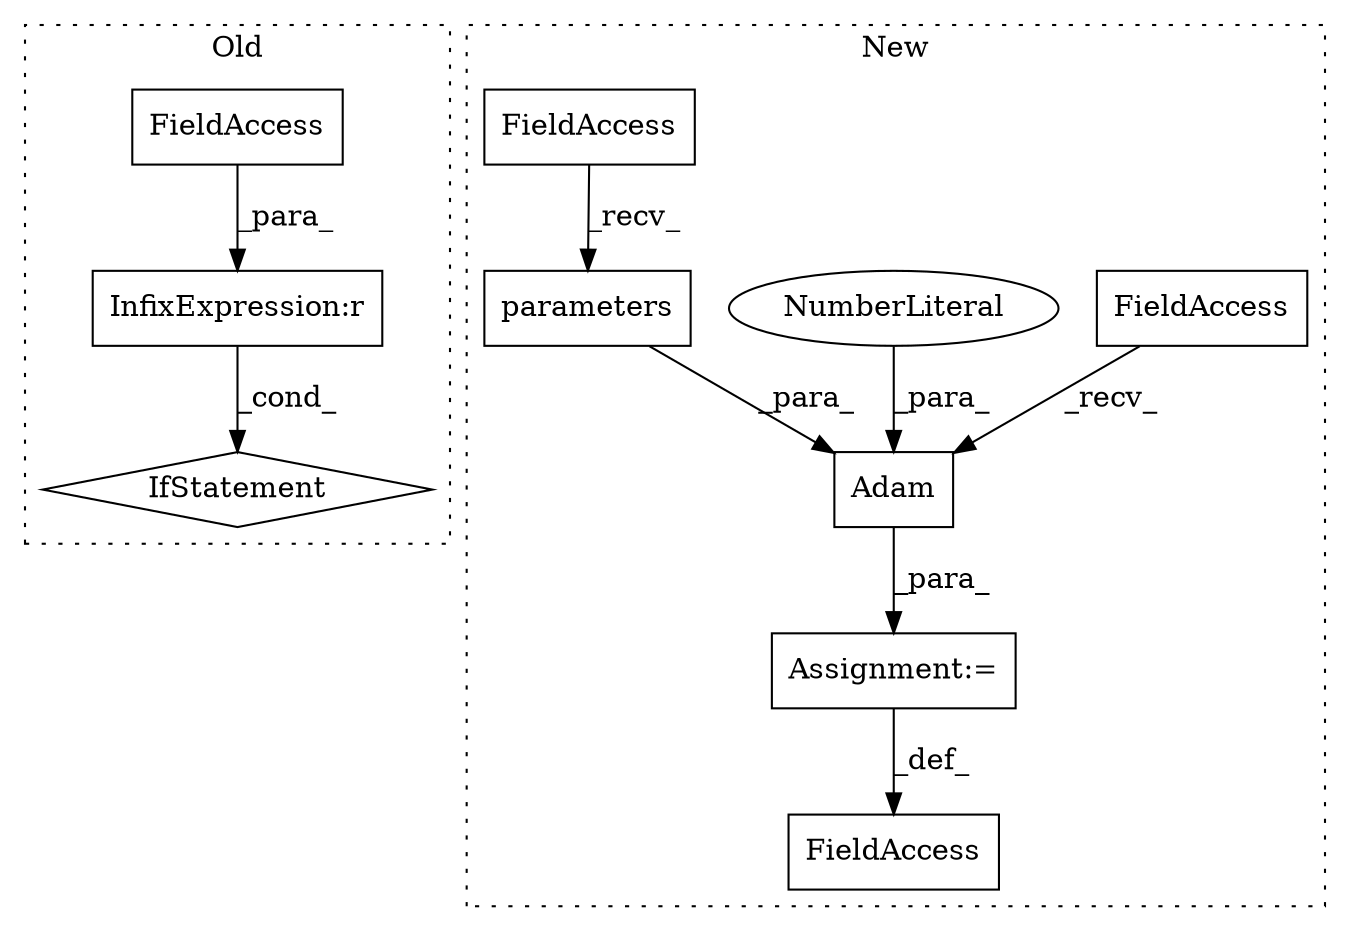 digraph G {
subgraph cluster0 {
1 [label="IfStatement" a="25" s="2299,2316" l="4,2" shape="diamond"];
5 [label="InfixExpression:r" a="27" s="2306" l="3" shape="box"];
9 [label="FieldAccess" a="22" s="2303" l="3" shape="box"];
label = "Old";
style="dotted";
}
subgraph cluster1 {
2 [label="Adam" a="32" s="1561,1595" l="5,1" shape="box"];
3 [label="Assignment:=" a="7" s="1548" l="1" shape="box"];
4 [label="FieldAccess" a="22" s="1549" l="11" shape="box"];
6 [label="parameters" a="32" s="1572" l="12" shape="box"];
7 [label="NumberLiteral" a="34" s="1585" l="4" shape="ellipse"];
8 [label="FieldAccess" a="22" s="1539" l="9" shape="box"];
10 [label="FieldAccess" a="22" s="1566" l="5" shape="box"];
label = "New";
style="dotted";
}
2 -> 3 [label="_para_"];
3 -> 8 [label="_def_"];
4 -> 2 [label="_recv_"];
5 -> 1 [label="_cond_"];
6 -> 2 [label="_para_"];
7 -> 2 [label="_para_"];
9 -> 5 [label="_para_"];
10 -> 6 [label="_recv_"];
}